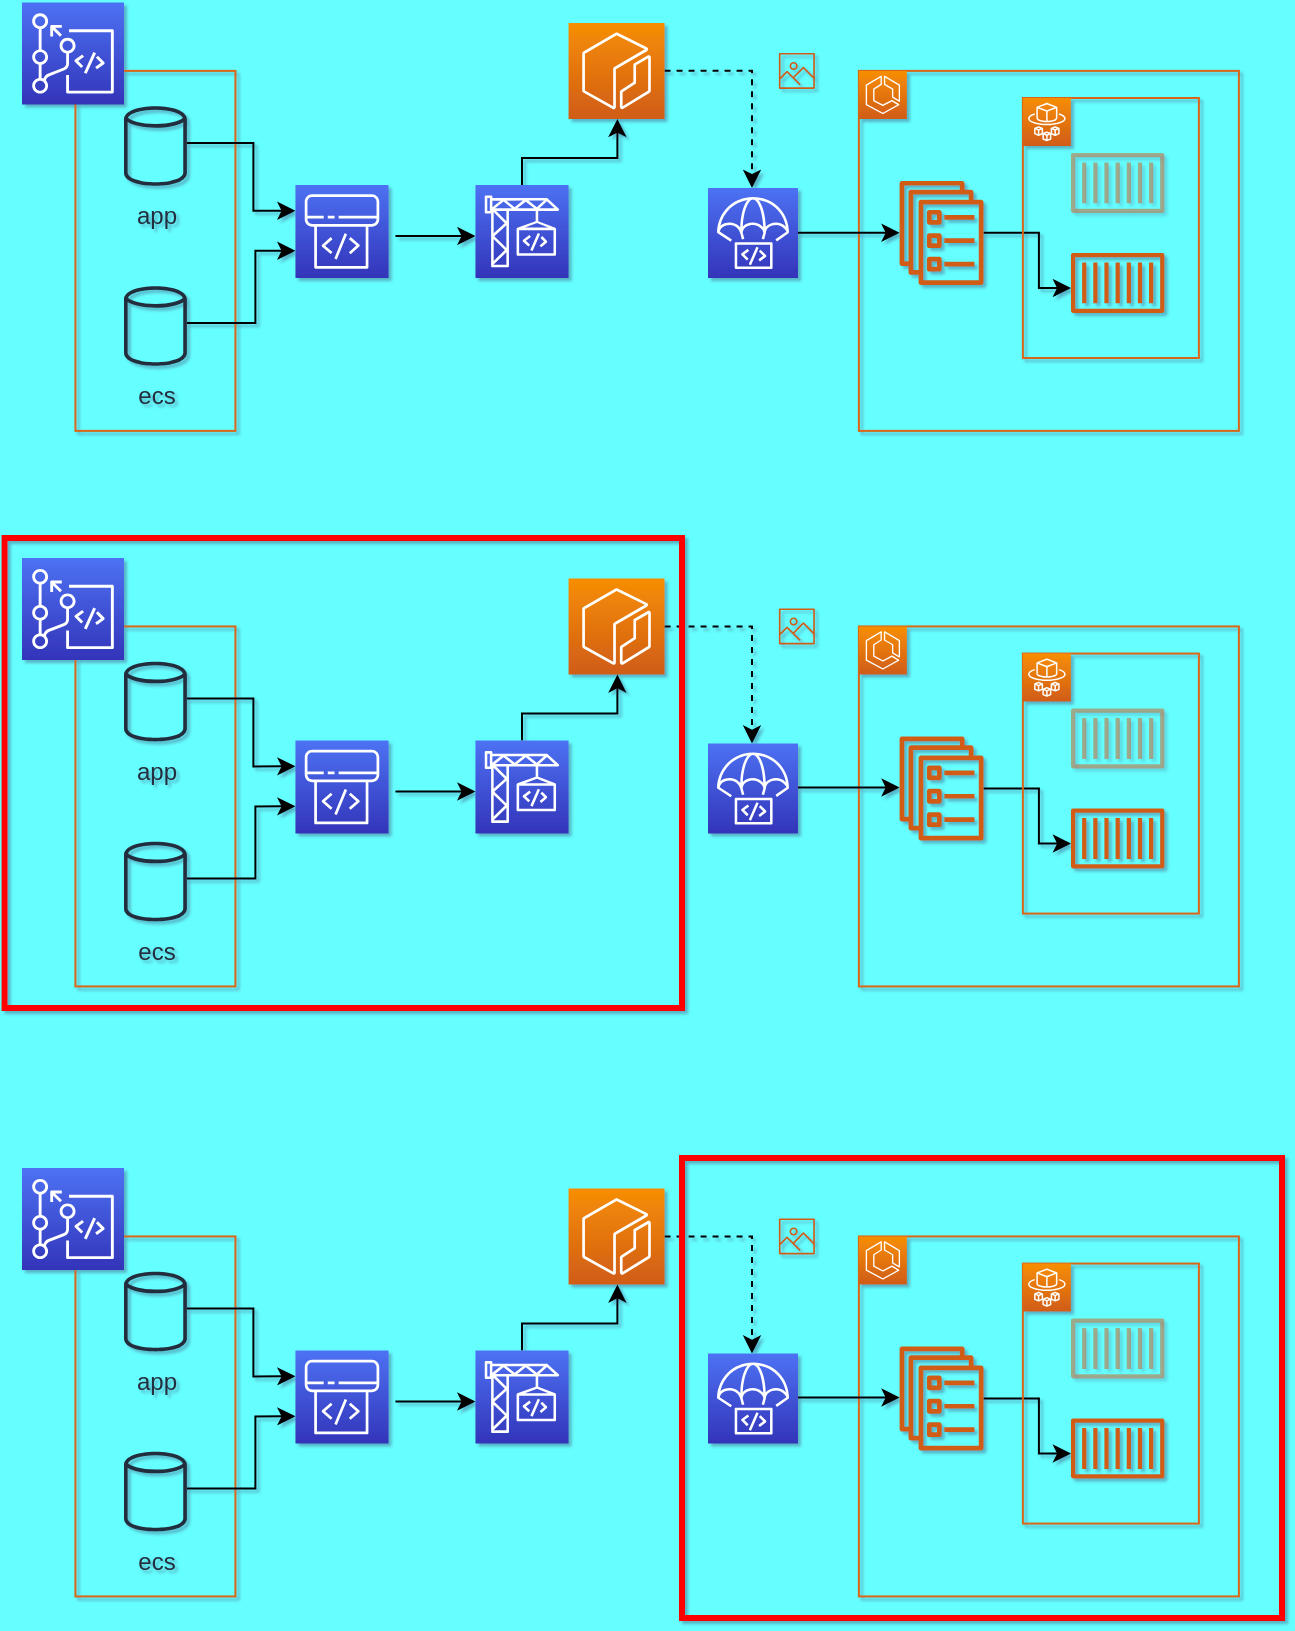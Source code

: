 <mxfile version="13.10.0" type="embed">
    <diagram id="Iqn02m987E_1Y6RsaODK" name="CICD">
        <mxGraphModel dx="1467" dy="690" grid="1" gridSize="10" guides="1" tooltips="1" connect="1" arrows="1" fold="1" page="1" pageScale="1" pageWidth="827" pageHeight="1169" background="#66FFFF" math="0" shadow="1">
            <root>
                <mxCell id="TXsu97STiCOG9BQ06nFb-0"/>
                <mxCell id="TXsu97STiCOG9BQ06nFb-1" parent="TXsu97STiCOG9BQ06nFb-0"/>
                <mxCell id="jmu_tiYD6_GEUumzkb44-0" value="" style="rounded=0;whiteSpace=wrap;html=1;strokeColor=#D86613;fillColor=none;" parent="TXsu97STiCOG9BQ06nFb-1" vertex="1">
                    <mxGeometry x="488.44" y="116.44" width="190" height="180" as="geometry"/>
                </mxCell>
                <mxCell id="jmu_tiYD6_GEUumzkb44-1" value="" style="outlineConnect=0;fontColor=#232F3E;gradientColor=#F78E04;gradientDirection=north;fillColor=#D05C17;strokeColor=#ffffff;dashed=0;verticalLabelPosition=bottom;verticalAlign=top;align=center;html=1;fontSize=12;fontStyle=0;aspect=fixed;shape=mxgraph.aws4.resourceIcon;resIcon=mxgraph.aws4.ecs;" parent="TXsu97STiCOG9BQ06nFb-1" vertex="1">
                    <mxGeometry x="488.44" y="116.44" width="24" height="24" as="geometry"/>
                </mxCell>
                <mxCell id="euKfv0HWNEc7ueXWT4n4-0" value="" style="rounded=0;whiteSpace=wrap;html=1;strokeColor=#D86613;fillColor=none;" parent="TXsu97STiCOG9BQ06nFb-1" vertex="1">
                    <mxGeometry x="96.72" y="116.44" width="80" height="180" as="geometry"/>
                </mxCell>
                <mxCell id="euKfv0HWNEc7ueXWT4n4-4" style="edgeStyle=orthogonalEdgeStyle;rounded=0;orthogonalLoop=1;jettySize=auto;html=1;startArrow=none;startFill=0;endArrow=classic;endFill=1;dashed=1;" parent="TXsu97STiCOG9BQ06nFb-1" source="mHzoulwclUu3AxQmjZOi-1" target="4" edge="1">
                    <mxGeometry relative="1" as="geometry">
                        <Array as="points">
                            <mxPoint x="435" y="116"/>
                        </Array>
                        <mxPoint x="413" y="116.379" as="sourcePoint"/>
                    </mxGeometry>
                </mxCell>
                <mxCell id="mHzoulwclUu3AxQmjZOi-1" value="" style="outlineConnect=0;fontColor=#232F3E;gradientColor=#F78E04;gradientDirection=north;fillColor=#D05C17;strokeColor=#ffffff;dashed=0;verticalLabelPosition=bottom;verticalAlign=top;align=center;html=1;fontSize=12;fontStyle=0;aspect=fixed;shape=mxgraph.aws4.resourceIcon;resIcon=mxgraph.aws4.ecr;" parent="TXsu97STiCOG9BQ06nFb-1" vertex="1">
                    <mxGeometry x="343.28" y="92.44" width="48" height="48" as="geometry"/>
                </mxCell>
                <mxCell id="CHHyB4FnQIO_N6Z5i6d3-7" style="edgeStyle=orthogonalEdgeStyle;rounded=0;orthogonalLoop=1;jettySize=auto;html=1;endArrow=classic;endFill=1;" parent="TXsu97STiCOG9BQ06nFb-1" source="OyFzKP3GuWBrdCjnjOIb-18" edge="1">
                    <mxGeometry relative="1" as="geometry">
                        <Array as="points">
                            <mxPoint x="186.72" y="242.44"/>
                            <mxPoint x="186.72" y="206.44"/>
                        </Array>
                        <mxPoint x="206.72" y="206.4" as="targetPoint"/>
                    </mxGeometry>
                </mxCell>
                <mxCell id="OyFzKP3GuWBrdCjnjOIb-18" value="ecs" style="outlineConnect=0;fontColor=#232F3E;gradientColor=none;fillColor=#232F3E;strokeColor=none;dashed=0;verticalLabelPosition=bottom;verticalAlign=top;align=center;html=1;fontSize=12;fontStyle=0;aspect=fixed;pointerEvents=1;shape=mxgraph.aws4.generic_database;" parent="TXsu97STiCOG9BQ06nFb-1" vertex="1">
                    <mxGeometry x="121" y="223.22" width="31.44" height="41.56" as="geometry"/>
                </mxCell>
                <mxCell id="CHHyB4FnQIO_N6Z5i6d3-6" style="edgeStyle=orthogonalEdgeStyle;rounded=0;orthogonalLoop=1;jettySize=auto;html=1;endArrow=classic;endFill=1;" parent="TXsu97STiCOG9BQ06nFb-1" source="OyFzKP3GuWBrdCjnjOIb-19" edge="1">
                    <mxGeometry relative="1" as="geometry">
                        <Array as="points">
                            <mxPoint x="185.72" y="152.44"/>
                            <mxPoint x="185.72" y="186.44"/>
                        </Array>
                        <mxPoint x="206.72" y="186.4" as="targetPoint"/>
                    </mxGeometry>
                </mxCell>
                <mxCell id="OyFzKP3GuWBrdCjnjOIb-19" value="app" style="outlineConnect=0;fontColor=#232F3E;gradientColor=none;fillColor=#232F3E;strokeColor=none;dashed=0;verticalLabelPosition=bottom;verticalAlign=top;align=center;html=1;fontSize=12;fontStyle=0;aspect=fixed;pointerEvents=1;shape=mxgraph.aws4.generic_database;" parent="TXsu97STiCOG9BQ06nFb-1" vertex="1">
                    <mxGeometry x="121" y="133.22" width="31.44" height="41.56" as="geometry"/>
                </mxCell>
                <mxCell id="CHHyB4FnQIO_N6Z5i6d3-1" value="" style="outlineConnect=0;fontColor=#232F3E;gradientColor=#4D72F3;gradientDirection=north;fillColor=#3334B9;strokeColor=#ffffff;dashed=0;verticalLabelPosition=bottom;verticalAlign=top;align=center;html=1;fontSize=12;fontStyle=0;aspect=fixed;shape=mxgraph.aws4.resourceIcon;resIcon=mxgraph.aws4.codepipeline;" parent="TXsu97STiCOG9BQ06nFb-1" vertex="1">
                    <mxGeometry x="206.72" y="173.44" width="46.56" height="46.56" as="geometry"/>
                </mxCell>
                <mxCell id="CHHyB4FnQIO_N6Z5i6d3-16" style="edgeStyle=orthogonalEdgeStyle;rounded=0;orthogonalLoop=1;jettySize=auto;html=1;startArrow=none;startFill=0;endArrow=classic;endFill=1;" parent="TXsu97STiCOG9BQ06nFb-1" target="CHHyB4FnQIO_N6Z5i6d3-3" edge="1">
                    <mxGeometry relative="1" as="geometry">
                        <mxPoint x="448.44" y="197" as="sourcePoint"/>
                        <Array as="points">
                            <mxPoint x="448.44" y="196"/>
                            <mxPoint x="448.44" y="197"/>
                        </Array>
                    </mxGeometry>
                </mxCell>
                <mxCell id="_MlhjIp3WgpPEU2tAH4I-1" style="edgeStyle=orthogonalEdgeStyle;rounded=0;orthogonalLoop=1;jettySize=auto;html=1;" parent="TXsu97STiCOG9BQ06nFb-1" source="CHHyB4FnQIO_N6Z5i6d3-3" target="_MlhjIp3WgpPEU2tAH4I-0" edge="1">
                    <mxGeometry relative="1" as="geometry">
                        <Array as="points">
                            <mxPoint x="578.44" y="197"/>
                            <mxPoint x="578.44" y="225"/>
                        </Array>
                    </mxGeometry>
                </mxCell>
                <mxCell id="CHHyB4FnQIO_N6Z5i6d3-3" value="" style="outlineConnect=0;fontColor=#232F3E;gradientColor=none;fillColor=#D05C17;strokeColor=none;dashed=0;verticalLabelPosition=bottom;verticalAlign=top;align=center;html=1;fontSize=12;fontStyle=0;aspect=fixed;pointerEvents=1;shape=mxgraph.aws4.ecs_service;" parent="TXsu97STiCOG9BQ06nFb-1" vertex="1">
                    <mxGeometry x="508.44" y="171.44" width="42.67" height="52" as="geometry"/>
                </mxCell>
                <mxCell id="euKfv0HWNEc7ueXWT4n4-6" value="" style="outlineConnect=0;fontColor=#232F3E;gradientColor=none;fillColor=#D05C17;strokeColor=none;dashed=0;verticalLabelPosition=bottom;verticalAlign=top;align=center;html=1;fontSize=12;fontStyle=0;aspect=fixed;pointerEvents=1;shape=mxgraph.aws4.container_registry_image;" parent="TXsu97STiCOG9BQ06nFb-1" vertex="1">
                    <mxGeometry x="448.44" y="107.44" width="18" height="18" as="geometry"/>
                </mxCell>
                <mxCell id="EoNvsJ9DB7w6ikuhf98V-2" value="" style="rounded=0;whiteSpace=wrap;html=1;strokeColor=#D86613;fillColor=none;" parent="TXsu97STiCOG9BQ06nFb-1" vertex="1">
                    <mxGeometry x="570.44" y="130" width="88" height="130" as="geometry"/>
                </mxCell>
                <mxCell id="EoNvsJ9DB7w6ikuhf98V-1" value="" style="outlineConnect=0;fontColor=#232F3E;gradientColor=#F78E04;gradientDirection=north;fillColor=#D05C17;strokeColor=#ffffff;dashed=0;verticalLabelPosition=bottom;verticalAlign=top;align=center;html=1;fontSize=12;fontStyle=0;aspect=fixed;shape=mxgraph.aws4.resourceIcon;resIcon=mxgraph.aws4.fargate;" parent="TXsu97STiCOG9BQ06nFb-1" vertex="1">
                    <mxGeometry x="570.44" y="130" width="24" height="24" as="geometry"/>
                </mxCell>
                <mxCell id="EoNvsJ9DB7w6ikuhf98V-3" style="edgeStyle=orthogonalEdgeStyle;rounded=0;orthogonalLoop=1;jettySize=auto;html=1;exitX=0.5;exitY=1;exitDx=0;exitDy=0;" parent="TXsu97STiCOG9BQ06nFb-1" source="EoNvsJ9DB7w6ikuhf98V-2" target="EoNvsJ9DB7w6ikuhf98V-2" edge="1">
                    <mxGeometry relative="1" as="geometry"/>
                </mxCell>
                <mxCell id="EoNvsJ9DB7w6ikuhf98V-4" value="" style="outlineConnect=0;fontColor=#232F3E;gradientColor=none;fillColor=#D05C17;strokeColor=none;dashed=0;verticalLabelPosition=bottom;verticalAlign=top;align=center;html=1;fontSize=12;fontStyle=0;aspect=fixed;pointerEvents=1;shape=mxgraph.aws4.container_1;opacity=50;" parent="TXsu97STiCOG9BQ06nFb-1" vertex="1">
                    <mxGeometry x="594.44" y="157.44" width="46.8" height="30" as="geometry"/>
                </mxCell>
                <mxCell id="_MlhjIp3WgpPEU2tAH4I-0" value="" style="outlineConnect=0;fontColor=#232F3E;gradientColor=none;fillColor=#D05C17;strokeColor=none;dashed=0;verticalLabelPosition=bottom;verticalAlign=top;align=center;html=1;fontSize=12;fontStyle=0;aspect=fixed;pointerEvents=1;shape=mxgraph.aws4.container_1;" parent="TXsu97STiCOG9BQ06nFb-1" vertex="1">
                    <mxGeometry x="594.44" y="207.44" width="46.8" height="30" as="geometry"/>
                </mxCell>
                <mxCell id="_MlhjIp3WgpPEU2tAH4I-2" style="edgeStyle=orthogonalEdgeStyle;rounded=0;orthogonalLoop=1;jettySize=auto;html=1;exitX=0.5;exitY=1;exitDx=0;exitDy=0;endArrow=openThin;endFill=0;" parent="TXsu97STiCOG9BQ06nFb-1" source="EoNvsJ9DB7w6ikuhf98V-2" target="EoNvsJ9DB7w6ikuhf98V-2" edge="1">
                    <mxGeometry relative="1" as="geometry"/>
                </mxCell>
                <mxCell id="0" value="" style="outlineConnect=0;fontColor=#232F3E;gradientColor=#4D72F3;gradientDirection=north;fillColor=#3334B9;strokeColor=#ffffff;dashed=0;verticalLabelPosition=bottom;verticalAlign=top;align=center;html=1;fontSize=12;fontStyle=0;aspect=fixed;shape=mxgraph.aws4.resourceIcon;resIcon=mxgraph.aws4.codecommit;" parent="TXsu97STiCOG9BQ06nFb-1" vertex="1">
                    <mxGeometry x="70" y="82.22" width="51" height="51" as="geometry"/>
                </mxCell>
                <mxCell id="3" style="edgeStyle=orthogonalEdgeStyle;rounded=0;orthogonalLoop=1;jettySize=auto;html=1;" parent="TXsu97STiCOG9BQ06nFb-1" source="1" target="mHzoulwclUu3AxQmjZOi-1" edge="1">
                    <mxGeometry relative="1" as="geometry">
                        <mxPoint x="320" y="150" as="targetPoint"/>
                        <Array as="points">
                            <mxPoint x="319.72" y="160"/>
                            <mxPoint x="367.72" y="160"/>
                        </Array>
                    </mxGeometry>
                </mxCell>
                <mxCell id="1" value="" style="outlineConnect=0;fontColor=#232F3E;gradientColor=#4D72F3;gradientDirection=north;fillColor=#3334B9;strokeColor=#ffffff;dashed=0;verticalLabelPosition=bottom;verticalAlign=top;align=center;html=1;fontSize=12;fontStyle=0;aspect=fixed;shape=mxgraph.aws4.resourceIcon;resIcon=mxgraph.aws4.codebuild;" parent="TXsu97STiCOG9BQ06nFb-1" vertex="1">
                    <mxGeometry x="296.72" y="173.44" width="46.56" height="46.56" as="geometry"/>
                </mxCell>
                <mxCell id="2" style="edgeStyle=orthogonalEdgeStyle;rounded=0;orthogonalLoop=1;jettySize=auto;html=1;endArrow=classic;endFill=1;" parent="TXsu97STiCOG9BQ06nFb-1" target="1" edge="1">
                    <mxGeometry relative="1" as="geometry">
                        <Array as="points">
                            <mxPoint x="256.72" y="199"/>
                        </Array>
                        <mxPoint x="256.72" y="199" as="sourcePoint"/>
                        <mxPoint x="291" y="221.46" as="targetPoint"/>
                    </mxGeometry>
                </mxCell>
                <mxCell id="4" value="" style="outlineConnect=0;fontColor=#232F3E;gradientColor=#4D72F3;gradientDirection=north;fillColor=#3334B9;strokeColor=#ffffff;dashed=0;verticalLabelPosition=bottom;verticalAlign=top;align=center;html=1;fontSize=12;fontStyle=0;aspect=fixed;shape=mxgraph.aws4.resourceIcon;resIcon=mxgraph.aws4.codedeploy;" parent="TXsu97STiCOG9BQ06nFb-1" vertex="1">
                    <mxGeometry x="413" y="175" width="45" height="45" as="geometry"/>
                </mxCell>
                <mxCell id="5" value="" style="rounded=0;whiteSpace=wrap;html=1;strokeColor=#D86613;fillColor=none;" vertex="1" parent="TXsu97STiCOG9BQ06nFb-1">
                    <mxGeometry x="488.44" y="394.22" width="190" height="180" as="geometry"/>
                </mxCell>
                <mxCell id="6" value="" style="outlineConnect=0;fontColor=#232F3E;gradientColor=#F78E04;gradientDirection=north;fillColor=#D05C17;strokeColor=#ffffff;dashed=0;verticalLabelPosition=bottom;verticalAlign=top;align=center;html=1;fontSize=12;fontStyle=0;aspect=fixed;shape=mxgraph.aws4.resourceIcon;resIcon=mxgraph.aws4.ecs;" vertex="1" parent="TXsu97STiCOG9BQ06nFb-1">
                    <mxGeometry x="488.44" y="394.22" width="24" height="24" as="geometry"/>
                </mxCell>
                <mxCell id="7" value="" style="rounded=0;whiteSpace=wrap;html=1;strokeColor=#D86613;fillColor=none;" vertex="1" parent="TXsu97STiCOG9BQ06nFb-1">
                    <mxGeometry x="96.72" y="394.22" width="80" height="180" as="geometry"/>
                </mxCell>
                <mxCell id="8" style="edgeStyle=orthogonalEdgeStyle;rounded=0;orthogonalLoop=1;jettySize=auto;html=1;startArrow=none;startFill=0;endArrow=classic;endFill=1;dashed=1;" edge="1" parent="TXsu97STiCOG9BQ06nFb-1" source="9" target="29">
                    <mxGeometry relative="1" as="geometry">
                        <Array as="points">
                            <mxPoint x="435" y="393.78"/>
                        </Array>
                        <mxPoint x="413" y="394.159" as="sourcePoint"/>
                    </mxGeometry>
                </mxCell>
                <mxCell id="9" value="" style="outlineConnect=0;fontColor=#232F3E;gradientColor=#F78E04;gradientDirection=north;fillColor=#D05C17;strokeColor=#ffffff;dashed=0;verticalLabelPosition=bottom;verticalAlign=top;align=center;html=1;fontSize=12;fontStyle=0;aspect=fixed;shape=mxgraph.aws4.resourceIcon;resIcon=mxgraph.aws4.ecr;" vertex="1" parent="TXsu97STiCOG9BQ06nFb-1">
                    <mxGeometry x="343.28" y="370.22" width="48" height="48" as="geometry"/>
                </mxCell>
                <mxCell id="10" style="edgeStyle=orthogonalEdgeStyle;rounded=0;orthogonalLoop=1;jettySize=auto;html=1;endArrow=classic;endFill=1;" edge="1" parent="TXsu97STiCOG9BQ06nFb-1" source="11">
                    <mxGeometry relative="1" as="geometry">
                        <Array as="points">
                            <mxPoint x="186.72" y="520.22"/>
                            <mxPoint x="186.72" y="484.22"/>
                        </Array>
                        <mxPoint x="206.72" y="484.18" as="targetPoint"/>
                    </mxGeometry>
                </mxCell>
                <mxCell id="11" value="ecs" style="outlineConnect=0;fontColor=#232F3E;gradientColor=none;fillColor=#232F3E;strokeColor=none;dashed=0;verticalLabelPosition=bottom;verticalAlign=top;align=center;html=1;fontSize=12;fontStyle=0;aspect=fixed;pointerEvents=1;shape=mxgraph.aws4.generic_database;" vertex="1" parent="TXsu97STiCOG9BQ06nFb-1">
                    <mxGeometry x="121" y="501.0" width="31.44" height="41.56" as="geometry"/>
                </mxCell>
                <mxCell id="12" style="edgeStyle=orthogonalEdgeStyle;rounded=0;orthogonalLoop=1;jettySize=auto;html=1;endArrow=classic;endFill=1;" edge="1" parent="TXsu97STiCOG9BQ06nFb-1" source="13">
                    <mxGeometry relative="1" as="geometry">
                        <Array as="points">
                            <mxPoint x="185.72" y="430.22"/>
                            <mxPoint x="185.72" y="464.22"/>
                        </Array>
                        <mxPoint x="206.72" y="464.18" as="targetPoint"/>
                    </mxGeometry>
                </mxCell>
                <mxCell id="13" value="app" style="outlineConnect=0;fontColor=#232F3E;gradientColor=none;fillColor=#232F3E;strokeColor=none;dashed=0;verticalLabelPosition=bottom;verticalAlign=top;align=center;html=1;fontSize=12;fontStyle=0;aspect=fixed;pointerEvents=1;shape=mxgraph.aws4.generic_database;" vertex="1" parent="TXsu97STiCOG9BQ06nFb-1">
                    <mxGeometry x="121" y="411" width="31.44" height="41.56" as="geometry"/>
                </mxCell>
                <mxCell id="14" value="" style="outlineConnect=0;fontColor=#232F3E;gradientColor=#4D72F3;gradientDirection=north;fillColor=#3334B9;strokeColor=#ffffff;dashed=0;verticalLabelPosition=bottom;verticalAlign=top;align=center;html=1;fontSize=12;fontStyle=0;aspect=fixed;shape=mxgraph.aws4.resourceIcon;resIcon=mxgraph.aws4.codepipeline;" vertex="1" parent="TXsu97STiCOG9BQ06nFb-1">
                    <mxGeometry x="206.72" y="451.22" width="46.56" height="46.56" as="geometry"/>
                </mxCell>
                <mxCell id="15" style="edgeStyle=orthogonalEdgeStyle;rounded=0;orthogonalLoop=1;jettySize=auto;html=1;startArrow=none;startFill=0;endArrow=classic;endFill=1;" edge="1" parent="TXsu97STiCOG9BQ06nFb-1" target="17">
                    <mxGeometry relative="1" as="geometry">
                        <mxPoint x="448.44" y="474.78" as="sourcePoint"/>
                        <Array as="points">
                            <mxPoint x="448.44" y="473.78"/>
                            <mxPoint x="448.44" y="474.78"/>
                        </Array>
                    </mxGeometry>
                </mxCell>
                <mxCell id="16" style="edgeStyle=orthogonalEdgeStyle;rounded=0;orthogonalLoop=1;jettySize=auto;html=1;" edge="1" parent="TXsu97STiCOG9BQ06nFb-1" source="17" target="23">
                    <mxGeometry relative="1" as="geometry">
                        <Array as="points">
                            <mxPoint x="578.44" y="474.78"/>
                            <mxPoint x="578.44" y="502.78"/>
                        </Array>
                    </mxGeometry>
                </mxCell>
                <mxCell id="17" value="" style="outlineConnect=0;fontColor=#232F3E;gradientColor=none;fillColor=#D05C17;strokeColor=none;dashed=0;verticalLabelPosition=bottom;verticalAlign=top;align=center;html=1;fontSize=12;fontStyle=0;aspect=fixed;pointerEvents=1;shape=mxgraph.aws4.ecs_service;" vertex="1" parent="TXsu97STiCOG9BQ06nFb-1">
                    <mxGeometry x="508.44" y="449.22" width="42.67" height="52" as="geometry"/>
                </mxCell>
                <mxCell id="18" value="" style="outlineConnect=0;fontColor=#232F3E;gradientColor=none;fillColor=#D05C17;strokeColor=none;dashed=0;verticalLabelPosition=bottom;verticalAlign=top;align=center;html=1;fontSize=12;fontStyle=0;aspect=fixed;pointerEvents=1;shape=mxgraph.aws4.container_registry_image;" vertex="1" parent="TXsu97STiCOG9BQ06nFb-1">
                    <mxGeometry x="448.44" y="385.22" width="18" height="18" as="geometry"/>
                </mxCell>
                <mxCell id="19" value="" style="rounded=0;whiteSpace=wrap;html=1;strokeColor=#D86613;fillColor=none;" vertex="1" parent="TXsu97STiCOG9BQ06nFb-1">
                    <mxGeometry x="570.44" y="407.78" width="88" height="130" as="geometry"/>
                </mxCell>
                <mxCell id="20" value="" style="outlineConnect=0;fontColor=#232F3E;gradientColor=#F78E04;gradientDirection=north;fillColor=#D05C17;strokeColor=#ffffff;dashed=0;verticalLabelPosition=bottom;verticalAlign=top;align=center;html=1;fontSize=12;fontStyle=0;aspect=fixed;shape=mxgraph.aws4.resourceIcon;resIcon=mxgraph.aws4.fargate;" vertex="1" parent="TXsu97STiCOG9BQ06nFb-1">
                    <mxGeometry x="570.44" y="407.78" width="24" height="24" as="geometry"/>
                </mxCell>
                <mxCell id="21" style="edgeStyle=orthogonalEdgeStyle;rounded=0;orthogonalLoop=1;jettySize=auto;html=1;exitX=0.5;exitY=1;exitDx=0;exitDy=0;" edge="1" parent="TXsu97STiCOG9BQ06nFb-1" source="19" target="19">
                    <mxGeometry relative="1" as="geometry"/>
                </mxCell>
                <mxCell id="22" value="" style="outlineConnect=0;fontColor=#232F3E;gradientColor=none;fillColor=#D05C17;strokeColor=none;dashed=0;verticalLabelPosition=bottom;verticalAlign=top;align=center;html=1;fontSize=12;fontStyle=0;aspect=fixed;pointerEvents=1;shape=mxgraph.aws4.container_1;opacity=50;" vertex="1" parent="TXsu97STiCOG9BQ06nFb-1">
                    <mxGeometry x="594.44" y="435.22" width="46.8" height="30" as="geometry"/>
                </mxCell>
                <mxCell id="23" value="" style="outlineConnect=0;fontColor=#232F3E;gradientColor=none;fillColor=#D05C17;strokeColor=none;dashed=0;verticalLabelPosition=bottom;verticalAlign=top;align=center;html=1;fontSize=12;fontStyle=0;aspect=fixed;pointerEvents=1;shape=mxgraph.aws4.container_1;" vertex="1" parent="TXsu97STiCOG9BQ06nFb-1">
                    <mxGeometry x="594.44" y="485.22" width="46.8" height="30" as="geometry"/>
                </mxCell>
                <mxCell id="24" style="edgeStyle=orthogonalEdgeStyle;rounded=0;orthogonalLoop=1;jettySize=auto;html=1;exitX=0.5;exitY=1;exitDx=0;exitDy=0;endArrow=openThin;endFill=0;" edge="1" parent="TXsu97STiCOG9BQ06nFb-1" source="19" target="19">
                    <mxGeometry relative="1" as="geometry"/>
                </mxCell>
                <mxCell id="25" value="" style="outlineConnect=0;fontColor=#232F3E;gradientColor=#4D72F3;gradientDirection=north;fillColor=#3334B9;strokeColor=#ffffff;dashed=0;verticalLabelPosition=bottom;verticalAlign=top;align=center;html=1;fontSize=12;fontStyle=0;aspect=fixed;shape=mxgraph.aws4.resourceIcon;resIcon=mxgraph.aws4.codecommit;" vertex="1" parent="TXsu97STiCOG9BQ06nFb-1">
                    <mxGeometry x="70" y="360" width="51" height="51" as="geometry"/>
                </mxCell>
                <mxCell id="26" style="edgeStyle=orthogonalEdgeStyle;rounded=0;orthogonalLoop=1;jettySize=auto;html=1;" edge="1" parent="TXsu97STiCOG9BQ06nFb-1" source="27" target="9">
                    <mxGeometry relative="1" as="geometry">
                        <mxPoint x="320" y="427.78" as="targetPoint"/>
                        <Array as="points">
                            <mxPoint x="319.72" y="437.78"/>
                            <mxPoint x="367.72" y="437.78"/>
                        </Array>
                    </mxGeometry>
                </mxCell>
                <mxCell id="27" value="" style="outlineConnect=0;fontColor=#232F3E;gradientColor=#4D72F3;gradientDirection=north;fillColor=#3334B9;strokeColor=#ffffff;dashed=0;verticalLabelPosition=bottom;verticalAlign=top;align=center;html=1;fontSize=12;fontStyle=0;aspect=fixed;shape=mxgraph.aws4.resourceIcon;resIcon=mxgraph.aws4.codebuild;" vertex="1" parent="TXsu97STiCOG9BQ06nFb-1">
                    <mxGeometry x="296.72" y="451.22" width="46.56" height="46.56" as="geometry"/>
                </mxCell>
                <mxCell id="28" style="edgeStyle=orthogonalEdgeStyle;rounded=0;orthogonalLoop=1;jettySize=auto;html=1;endArrow=classic;endFill=1;" edge="1" parent="TXsu97STiCOG9BQ06nFb-1" target="27">
                    <mxGeometry relative="1" as="geometry">
                        <Array as="points">
                            <mxPoint x="256.72" y="476.78"/>
                        </Array>
                        <mxPoint x="256.72" y="476.78" as="sourcePoint"/>
                        <mxPoint x="291" y="499.24" as="targetPoint"/>
                    </mxGeometry>
                </mxCell>
                <mxCell id="29" value="" style="outlineConnect=0;fontColor=#232F3E;gradientColor=#4D72F3;gradientDirection=north;fillColor=#3334B9;strokeColor=#ffffff;dashed=0;verticalLabelPosition=bottom;verticalAlign=top;align=center;html=1;fontSize=12;fontStyle=0;aspect=fixed;shape=mxgraph.aws4.resourceIcon;resIcon=mxgraph.aws4.codedeploy;" vertex="1" parent="TXsu97STiCOG9BQ06nFb-1">
                    <mxGeometry x="413" y="452.78" width="45" height="45" as="geometry"/>
                </mxCell>
                <mxCell id="30" value="" style="rounded=0;whiteSpace=wrap;html=1;fillColor=none;strokeWidth=3;strokeColor=#FF0000;" vertex="1" parent="TXsu97STiCOG9BQ06nFb-1">
                    <mxGeometry x="61.28" y="350" width="338.72" height="235" as="geometry"/>
                </mxCell>
                <mxCell id="31" value="" style="rounded=0;whiteSpace=wrap;html=1;strokeColor=#D86613;fillColor=none;" vertex="1" parent="TXsu97STiCOG9BQ06nFb-1">
                    <mxGeometry x="488.44" y="699.22" width="190" height="180" as="geometry"/>
                </mxCell>
                <mxCell id="32" value="" style="outlineConnect=0;fontColor=#232F3E;gradientColor=#F78E04;gradientDirection=north;fillColor=#D05C17;strokeColor=#ffffff;dashed=0;verticalLabelPosition=bottom;verticalAlign=top;align=center;html=1;fontSize=12;fontStyle=0;aspect=fixed;shape=mxgraph.aws4.resourceIcon;resIcon=mxgraph.aws4.ecs;" vertex="1" parent="TXsu97STiCOG9BQ06nFb-1">
                    <mxGeometry x="488.44" y="699.22" width="24" height="24" as="geometry"/>
                </mxCell>
                <mxCell id="33" value="" style="rounded=0;whiteSpace=wrap;html=1;strokeColor=#D86613;fillColor=none;" vertex="1" parent="TXsu97STiCOG9BQ06nFb-1">
                    <mxGeometry x="96.72" y="699.22" width="80" height="180" as="geometry"/>
                </mxCell>
                <mxCell id="34" style="edgeStyle=orthogonalEdgeStyle;rounded=0;orthogonalLoop=1;jettySize=auto;html=1;startArrow=none;startFill=0;endArrow=classic;endFill=1;dashed=1;" edge="1" parent="TXsu97STiCOG9BQ06nFb-1" source="35" target="55">
                    <mxGeometry relative="1" as="geometry">
                        <Array as="points">
                            <mxPoint x="435" y="698.78"/>
                        </Array>
                        <mxPoint x="413" y="699.159" as="sourcePoint"/>
                    </mxGeometry>
                </mxCell>
                <mxCell id="35" value="" style="outlineConnect=0;fontColor=#232F3E;gradientColor=#F78E04;gradientDirection=north;fillColor=#D05C17;strokeColor=#ffffff;dashed=0;verticalLabelPosition=bottom;verticalAlign=top;align=center;html=1;fontSize=12;fontStyle=0;aspect=fixed;shape=mxgraph.aws4.resourceIcon;resIcon=mxgraph.aws4.ecr;" vertex="1" parent="TXsu97STiCOG9BQ06nFb-1">
                    <mxGeometry x="343.28" y="675.22" width="48" height="48" as="geometry"/>
                </mxCell>
                <mxCell id="36" style="edgeStyle=orthogonalEdgeStyle;rounded=0;orthogonalLoop=1;jettySize=auto;html=1;endArrow=classic;endFill=1;" edge="1" parent="TXsu97STiCOG9BQ06nFb-1" source="37">
                    <mxGeometry relative="1" as="geometry">
                        <Array as="points">
                            <mxPoint x="186.72" y="825.22"/>
                            <mxPoint x="186.72" y="789.22"/>
                        </Array>
                        <mxPoint x="206.72" y="789.18" as="targetPoint"/>
                    </mxGeometry>
                </mxCell>
                <mxCell id="37" value="ecs" style="outlineConnect=0;fontColor=#232F3E;gradientColor=none;fillColor=#232F3E;strokeColor=none;dashed=0;verticalLabelPosition=bottom;verticalAlign=top;align=center;html=1;fontSize=12;fontStyle=0;aspect=fixed;pointerEvents=1;shape=mxgraph.aws4.generic_database;" vertex="1" parent="TXsu97STiCOG9BQ06nFb-1">
                    <mxGeometry x="121" y="806.0" width="31.44" height="41.56" as="geometry"/>
                </mxCell>
                <mxCell id="38" style="edgeStyle=orthogonalEdgeStyle;rounded=0;orthogonalLoop=1;jettySize=auto;html=1;endArrow=classic;endFill=1;" edge="1" parent="TXsu97STiCOG9BQ06nFb-1" source="39">
                    <mxGeometry relative="1" as="geometry">
                        <Array as="points">
                            <mxPoint x="185.72" y="735.22"/>
                            <mxPoint x="185.72" y="769.22"/>
                        </Array>
                        <mxPoint x="206.72" y="769.18" as="targetPoint"/>
                    </mxGeometry>
                </mxCell>
                <mxCell id="39" value="app" style="outlineConnect=0;fontColor=#232F3E;gradientColor=none;fillColor=#232F3E;strokeColor=none;dashed=0;verticalLabelPosition=bottom;verticalAlign=top;align=center;html=1;fontSize=12;fontStyle=0;aspect=fixed;pointerEvents=1;shape=mxgraph.aws4.generic_database;" vertex="1" parent="TXsu97STiCOG9BQ06nFb-1">
                    <mxGeometry x="121" y="716" width="31.44" height="41.56" as="geometry"/>
                </mxCell>
                <mxCell id="40" value="" style="outlineConnect=0;fontColor=#232F3E;gradientColor=#4D72F3;gradientDirection=north;fillColor=#3334B9;strokeColor=#ffffff;dashed=0;verticalLabelPosition=bottom;verticalAlign=top;align=center;html=1;fontSize=12;fontStyle=0;aspect=fixed;shape=mxgraph.aws4.resourceIcon;resIcon=mxgraph.aws4.codepipeline;" vertex="1" parent="TXsu97STiCOG9BQ06nFb-1">
                    <mxGeometry x="206.72" y="756.22" width="46.56" height="46.56" as="geometry"/>
                </mxCell>
                <mxCell id="41" style="edgeStyle=orthogonalEdgeStyle;rounded=0;orthogonalLoop=1;jettySize=auto;html=1;startArrow=none;startFill=0;endArrow=classic;endFill=1;" edge="1" parent="TXsu97STiCOG9BQ06nFb-1" target="43">
                    <mxGeometry relative="1" as="geometry">
                        <mxPoint x="448.44" y="779.78" as="sourcePoint"/>
                        <Array as="points">
                            <mxPoint x="448.44" y="778.78"/>
                            <mxPoint x="448.44" y="779.78"/>
                        </Array>
                    </mxGeometry>
                </mxCell>
                <mxCell id="42" style="edgeStyle=orthogonalEdgeStyle;rounded=0;orthogonalLoop=1;jettySize=auto;html=1;" edge="1" parent="TXsu97STiCOG9BQ06nFb-1" source="43" target="49">
                    <mxGeometry relative="1" as="geometry">
                        <Array as="points">
                            <mxPoint x="578.44" y="779.78"/>
                            <mxPoint x="578.44" y="807.78"/>
                        </Array>
                    </mxGeometry>
                </mxCell>
                <mxCell id="43" value="" style="outlineConnect=0;fontColor=#232F3E;gradientColor=none;fillColor=#D05C17;strokeColor=none;dashed=0;verticalLabelPosition=bottom;verticalAlign=top;align=center;html=1;fontSize=12;fontStyle=0;aspect=fixed;pointerEvents=1;shape=mxgraph.aws4.ecs_service;" vertex="1" parent="TXsu97STiCOG9BQ06nFb-1">
                    <mxGeometry x="508.44" y="754.22" width="42.67" height="52" as="geometry"/>
                </mxCell>
                <mxCell id="44" value="" style="outlineConnect=0;fontColor=#232F3E;gradientColor=none;fillColor=#D05C17;strokeColor=none;dashed=0;verticalLabelPosition=bottom;verticalAlign=top;align=center;html=1;fontSize=12;fontStyle=0;aspect=fixed;pointerEvents=1;shape=mxgraph.aws4.container_registry_image;" vertex="1" parent="TXsu97STiCOG9BQ06nFb-1">
                    <mxGeometry x="448.44" y="690.22" width="18" height="18" as="geometry"/>
                </mxCell>
                <mxCell id="45" value="" style="rounded=0;whiteSpace=wrap;html=1;strokeColor=#D86613;fillColor=none;" vertex="1" parent="TXsu97STiCOG9BQ06nFb-1">
                    <mxGeometry x="570.44" y="712.78" width="88" height="130" as="geometry"/>
                </mxCell>
                <mxCell id="46" value="" style="outlineConnect=0;fontColor=#232F3E;gradientColor=#F78E04;gradientDirection=north;fillColor=#D05C17;strokeColor=#ffffff;dashed=0;verticalLabelPosition=bottom;verticalAlign=top;align=center;html=1;fontSize=12;fontStyle=0;aspect=fixed;shape=mxgraph.aws4.resourceIcon;resIcon=mxgraph.aws4.fargate;" vertex="1" parent="TXsu97STiCOG9BQ06nFb-1">
                    <mxGeometry x="570.44" y="712.78" width="24" height="24" as="geometry"/>
                </mxCell>
                <mxCell id="47" style="edgeStyle=orthogonalEdgeStyle;rounded=0;orthogonalLoop=1;jettySize=auto;html=1;exitX=0.5;exitY=1;exitDx=0;exitDy=0;" edge="1" parent="TXsu97STiCOG9BQ06nFb-1" source="45" target="45">
                    <mxGeometry relative="1" as="geometry"/>
                </mxCell>
                <mxCell id="48" value="" style="outlineConnect=0;fontColor=#232F3E;gradientColor=none;fillColor=#D05C17;strokeColor=none;dashed=0;verticalLabelPosition=bottom;verticalAlign=top;align=center;html=1;fontSize=12;fontStyle=0;aspect=fixed;pointerEvents=1;shape=mxgraph.aws4.container_1;opacity=50;" vertex="1" parent="TXsu97STiCOG9BQ06nFb-1">
                    <mxGeometry x="594.44" y="740.22" width="46.8" height="30" as="geometry"/>
                </mxCell>
                <mxCell id="49" value="" style="outlineConnect=0;fontColor=#232F3E;gradientColor=none;fillColor=#D05C17;strokeColor=none;dashed=0;verticalLabelPosition=bottom;verticalAlign=top;align=center;html=1;fontSize=12;fontStyle=0;aspect=fixed;pointerEvents=1;shape=mxgraph.aws4.container_1;" vertex="1" parent="TXsu97STiCOG9BQ06nFb-1">
                    <mxGeometry x="594.44" y="790.22" width="46.8" height="30" as="geometry"/>
                </mxCell>
                <mxCell id="50" style="edgeStyle=orthogonalEdgeStyle;rounded=0;orthogonalLoop=1;jettySize=auto;html=1;exitX=0.5;exitY=1;exitDx=0;exitDy=0;endArrow=openThin;endFill=0;" edge="1" parent="TXsu97STiCOG9BQ06nFb-1" source="45" target="45">
                    <mxGeometry relative="1" as="geometry"/>
                </mxCell>
                <mxCell id="51" value="" style="outlineConnect=0;fontColor=#232F3E;gradientColor=#4D72F3;gradientDirection=north;fillColor=#3334B9;strokeColor=#ffffff;dashed=0;verticalLabelPosition=bottom;verticalAlign=top;align=center;html=1;fontSize=12;fontStyle=0;aspect=fixed;shape=mxgraph.aws4.resourceIcon;resIcon=mxgraph.aws4.codecommit;" vertex="1" parent="TXsu97STiCOG9BQ06nFb-1">
                    <mxGeometry x="70" y="665" width="51" height="51" as="geometry"/>
                </mxCell>
                <mxCell id="52" style="edgeStyle=orthogonalEdgeStyle;rounded=0;orthogonalLoop=1;jettySize=auto;html=1;" edge="1" parent="TXsu97STiCOG9BQ06nFb-1" source="53" target="35">
                    <mxGeometry relative="1" as="geometry">
                        <mxPoint x="320" y="732.78" as="targetPoint"/>
                        <Array as="points">
                            <mxPoint x="319.72" y="742.78"/>
                            <mxPoint x="367.72" y="742.78"/>
                        </Array>
                    </mxGeometry>
                </mxCell>
                <mxCell id="53" value="" style="outlineConnect=0;fontColor=#232F3E;gradientColor=#4D72F3;gradientDirection=north;fillColor=#3334B9;strokeColor=#ffffff;dashed=0;verticalLabelPosition=bottom;verticalAlign=top;align=center;html=1;fontSize=12;fontStyle=0;aspect=fixed;shape=mxgraph.aws4.resourceIcon;resIcon=mxgraph.aws4.codebuild;" vertex="1" parent="TXsu97STiCOG9BQ06nFb-1">
                    <mxGeometry x="296.72" y="756.22" width="46.56" height="46.56" as="geometry"/>
                </mxCell>
                <mxCell id="54" style="edgeStyle=orthogonalEdgeStyle;rounded=0;orthogonalLoop=1;jettySize=auto;html=1;endArrow=classic;endFill=1;" edge="1" parent="TXsu97STiCOG9BQ06nFb-1" target="53">
                    <mxGeometry relative="1" as="geometry">
                        <Array as="points">
                            <mxPoint x="256.72" y="781.78"/>
                        </Array>
                        <mxPoint x="256.72" y="781.78" as="sourcePoint"/>
                        <mxPoint x="291" y="804.24" as="targetPoint"/>
                    </mxGeometry>
                </mxCell>
                <mxCell id="55" value="" style="outlineConnect=0;fontColor=#232F3E;gradientColor=#4D72F3;gradientDirection=north;fillColor=#3334B9;strokeColor=#ffffff;dashed=0;verticalLabelPosition=bottom;verticalAlign=top;align=center;html=1;fontSize=12;fontStyle=0;aspect=fixed;shape=mxgraph.aws4.resourceIcon;resIcon=mxgraph.aws4.codedeploy;" vertex="1" parent="TXsu97STiCOG9BQ06nFb-1">
                    <mxGeometry x="413" y="757.78" width="45" height="45" as="geometry"/>
                </mxCell>
                <mxCell id="56" value="" style="rounded=0;whiteSpace=wrap;html=1;fillColor=none;strokeWidth=3;strokeColor=#FF0000;" vertex="1" parent="TXsu97STiCOG9BQ06nFb-1">
                    <mxGeometry x="400" y="660" width="300" height="230" as="geometry"/>
                </mxCell>
            </root>
        </mxGraphModel>
    </diagram>
</mxfile>